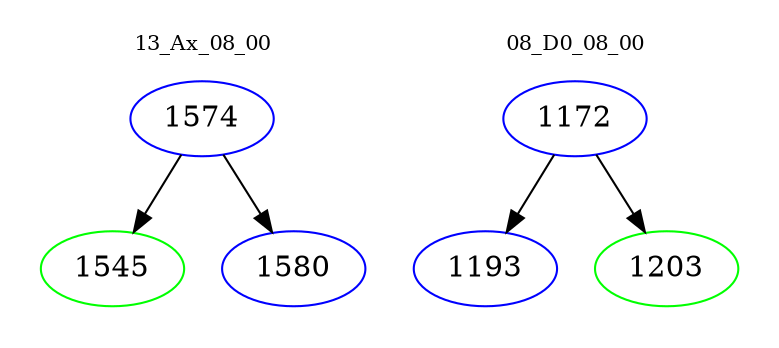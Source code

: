digraph{
subgraph cluster_0 {
color = white
label = "13_Ax_08_00";
fontsize=10;
T0_1574 [label="1574", color="blue"]
T0_1574 -> T0_1545 [color="black"]
T0_1545 [label="1545", color="green"]
T0_1574 -> T0_1580 [color="black"]
T0_1580 [label="1580", color="blue"]
}
subgraph cluster_1 {
color = white
label = "08_D0_08_00";
fontsize=10;
T1_1172 [label="1172", color="blue"]
T1_1172 -> T1_1193 [color="black"]
T1_1193 [label="1193", color="blue"]
T1_1172 -> T1_1203 [color="black"]
T1_1203 [label="1203", color="green"]
}
}
